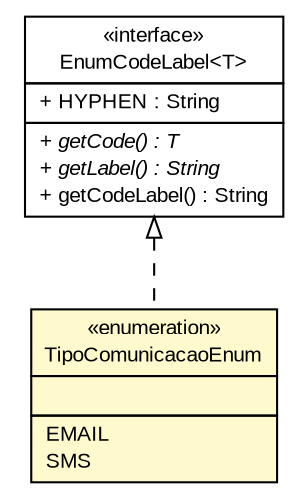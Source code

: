 #!/usr/local/bin/dot
#
# Class diagram 
# Generated by UMLGraph version R5_6 (http://www.umlgraph.org/)
#

digraph G {
	edge [fontname="arial",fontsize=10,labelfontname="arial",labelfontsize=10];
	node [fontname="arial",fontsize=10,shape=plaintext];
	nodesep=0.25;
	ranksep=0.5;
	// br.gov.to.sefaz.persistence.enums.EnumCodeLabel<T>
	c813080 [label=<<table title="br.gov.to.sefaz.persistence.enums.EnumCodeLabel" border="0" cellborder="1" cellspacing="0" cellpadding="2" port="p" href="../../../persistence/enums/EnumCodeLabel.html">
		<tr><td><table border="0" cellspacing="0" cellpadding="1">
<tr><td align="center" balign="center"> &#171;interface&#187; </td></tr>
<tr><td align="center" balign="center"> EnumCodeLabel&lt;T&gt; </td></tr>
		</table></td></tr>
		<tr><td><table border="0" cellspacing="0" cellpadding="1">
<tr><td align="left" balign="left"> + HYPHEN : String </td></tr>
		</table></td></tr>
		<tr><td><table border="0" cellspacing="0" cellpadding="1">
<tr><td align="left" balign="left"><font face="arial italic" point-size="10.0"> + getCode() : T </font></td></tr>
<tr><td align="left" balign="left"><font face="arial italic" point-size="10.0"> + getLabel() : String </font></td></tr>
<tr><td align="left" balign="left"> + getCodeLabel() : String </td></tr>
		</table></td></tr>
		</table>>, URL="../../../persistence/enums/EnumCodeLabel.html", fontname="arial", fontcolor="black", fontsize=10.0];
	// br.gov.to.sefaz.seg.persistence.enums.TipoComunicacaoEnum
	c813435 [label=<<table title="br.gov.to.sefaz.seg.persistence.enums.TipoComunicacaoEnum" border="0" cellborder="1" cellspacing="0" cellpadding="2" port="p" bgcolor="lemonChiffon" href="./TipoComunicacaoEnum.html">
		<tr><td><table border="0" cellspacing="0" cellpadding="1">
<tr><td align="center" balign="center"> &#171;enumeration&#187; </td></tr>
<tr><td align="center" balign="center"> TipoComunicacaoEnum </td></tr>
		</table></td></tr>
		<tr><td><table border="0" cellspacing="0" cellpadding="1">
<tr><td align="left" balign="left">  </td></tr>
		</table></td></tr>
		<tr><td><table border="0" cellspacing="0" cellpadding="1">
<tr><td align="left" balign="left"> EMAIL </td></tr>
<tr><td align="left" balign="left"> SMS </td></tr>
		</table></td></tr>
		</table>>, URL="./TipoComunicacaoEnum.html", fontname="arial", fontcolor="black", fontsize=10.0];
	//br.gov.to.sefaz.seg.persistence.enums.TipoComunicacaoEnum implements br.gov.to.sefaz.persistence.enums.EnumCodeLabel<T>
	c813080:p -> c813435:p [dir=back,arrowtail=empty,style=dashed];
}

